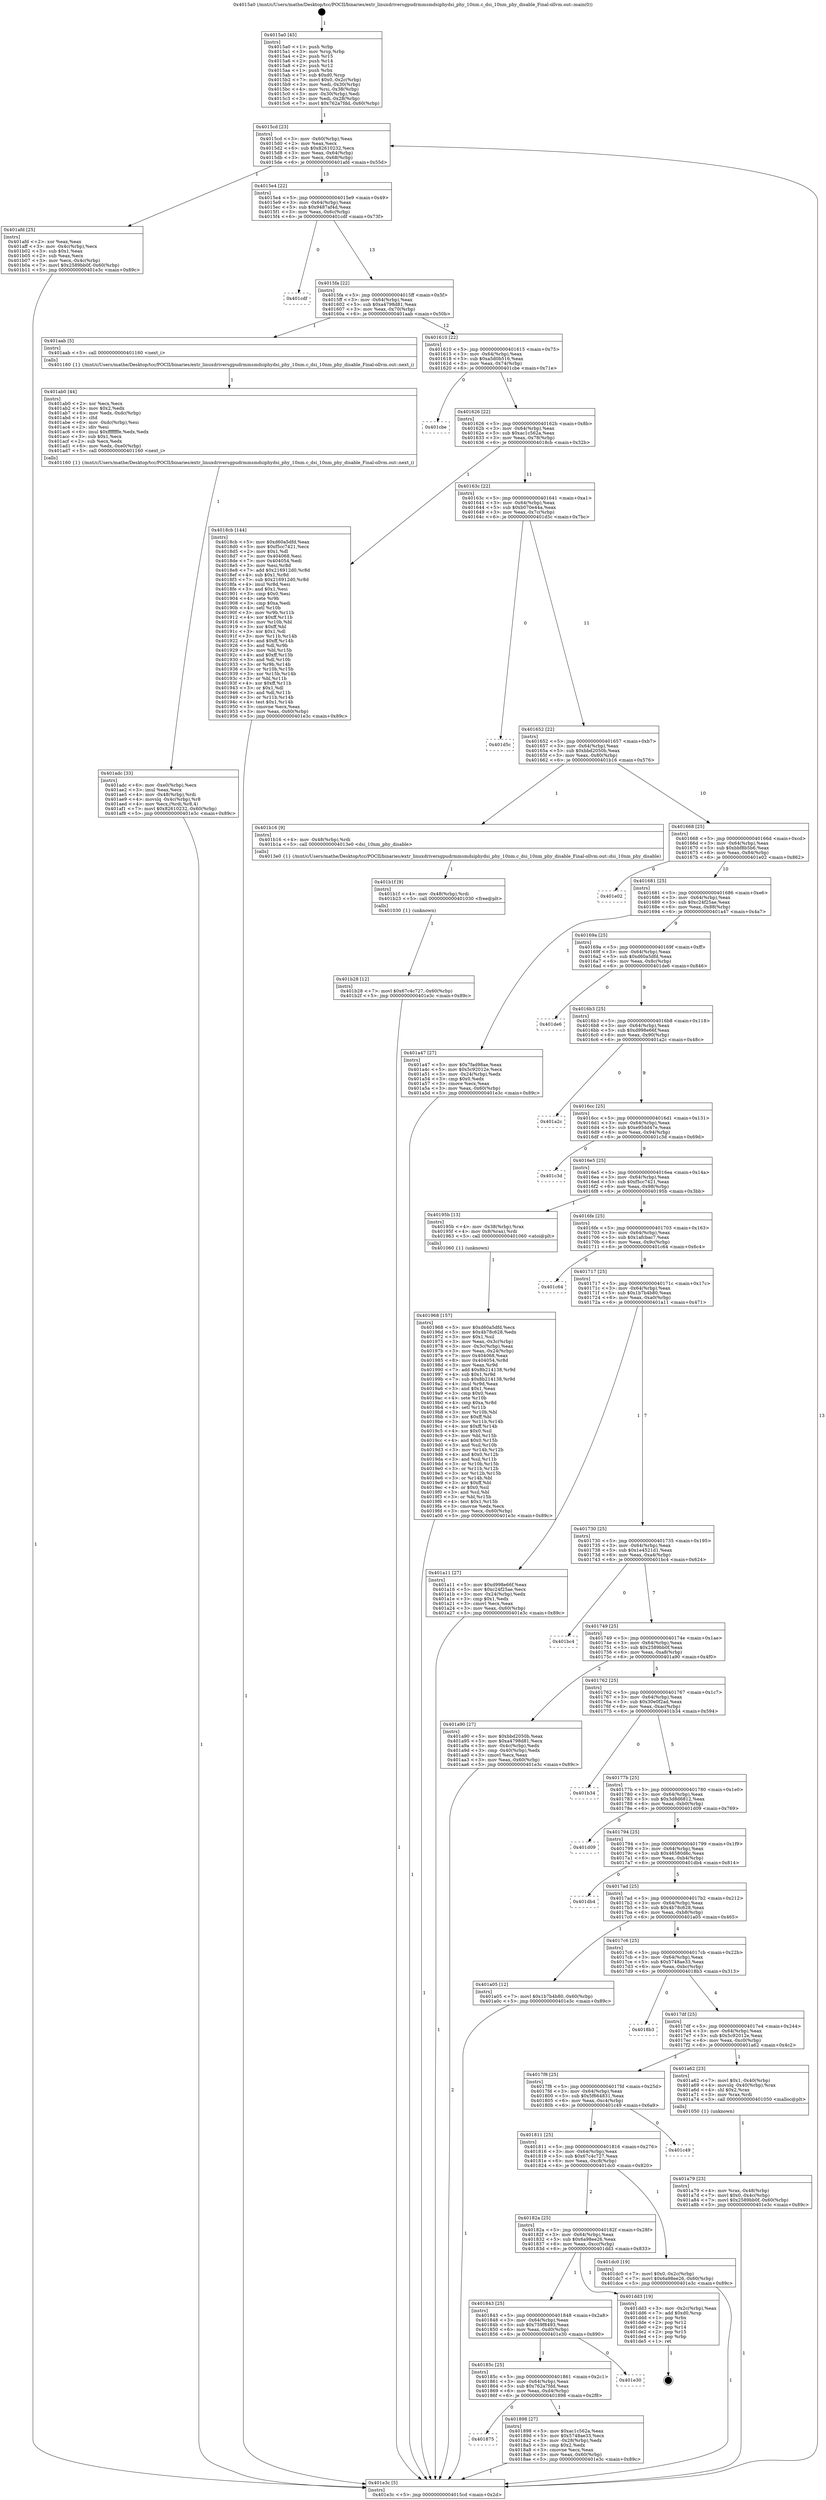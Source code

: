 digraph "0x4015a0" {
  label = "0x4015a0 (/mnt/c/Users/mathe/Desktop/tcc/POCII/binaries/extr_linuxdriversgpudrmmsmdsiphydsi_phy_10nm.c_dsi_10nm_phy_disable_Final-ollvm.out::main(0))"
  labelloc = "t"
  node[shape=record]

  Entry [label="",width=0.3,height=0.3,shape=circle,fillcolor=black,style=filled]
  "0x4015cd" [label="{
     0x4015cd [23]\l
     | [instrs]\l
     &nbsp;&nbsp;0x4015cd \<+3\>: mov -0x60(%rbp),%eax\l
     &nbsp;&nbsp;0x4015d0 \<+2\>: mov %eax,%ecx\l
     &nbsp;&nbsp;0x4015d2 \<+6\>: sub $0x82610232,%ecx\l
     &nbsp;&nbsp;0x4015d8 \<+3\>: mov %eax,-0x64(%rbp)\l
     &nbsp;&nbsp;0x4015db \<+3\>: mov %ecx,-0x68(%rbp)\l
     &nbsp;&nbsp;0x4015de \<+6\>: je 0000000000401afd \<main+0x55d\>\l
  }"]
  "0x401afd" [label="{
     0x401afd [25]\l
     | [instrs]\l
     &nbsp;&nbsp;0x401afd \<+2\>: xor %eax,%eax\l
     &nbsp;&nbsp;0x401aff \<+3\>: mov -0x4c(%rbp),%ecx\l
     &nbsp;&nbsp;0x401b02 \<+3\>: sub $0x1,%eax\l
     &nbsp;&nbsp;0x401b05 \<+2\>: sub %eax,%ecx\l
     &nbsp;&nbsp;0x401b07 \<+3\>: mov %ecx,-0x4c(%rbp)\l
     &nbsp;&nbsp;0x401b0a \<+7\>: movl $0x2589bb0f,-0x60(%rbp)\l
     &nbsp;&nbsp;0x401b11 \<+5\>: jmp 0000000000401e3c \<main+0x89c\>\l
  }"]
  "0x4015e4" [label="{
     0x4015e4 [22]\l
     | [instrs]\l
     &nbsp;&nbsp;0x4015e4 \<+5\>: jmp 00000000004015e9 \<main+0x49\>\l
     &nbsp;&nbsp;0x4015e9 \<+3\>: mov -0x64(%rbp),%eax\l
     &nbsp;&nbsp;0x4015ec \<+5\>: sub $0x9487af4d,%eax\l
     &nbsp;&nbsp;0x4015f1 \<+3\>: mov %eax,-0x6c(%rbp)\l
     &nbsp;&nbsp;0x4015f4 \<+6\>: je 0000000000401cdf \<main+0x73f\>\l
  }"]
  Exit [label="",width=0.3,height=0.3,shape=circle,fillcolor=black,style=filled,peripheries=2]
  "0x401cdf" [label="{
     0x401cdf\l
  }", style=dashed]
  "0x4015fa" [label="{
     0x4015fa [22]\l
     | [instrs]\l
     &nbsp;&nbsp;0x4015fa \<+5\>: jmp 00000000004015ff \<main+0x5f\>\l
     &nbsp;&nbsp;0x4015ff \<+3\>: mov -0x64(%rbp),%eax\l
     &nbsp;&nbsp;0x401602 \<+5\>: sub $0xa4798d81,%eax\l
     &nbsp;&nbsp;0x401607 \<+3\>: mov %eax,-0x70(%rbp)\l
     &nbsp;&nbsp;0x40160a \<+6\>: je 0000000000401aab \<main+0x50b\>\l
  }"]
  "0x401b28" [label="{
     0x401b28 [12]\l
     | [instrs]\l
     &nbsp;&nbsp;0x401b28 \<+7\>: movl $0x67c4c727,-0x60(%rbp)\l
     &nbsp;&nbsp;0x401b2f \<+5\>: jmp 0000000000401e3c \<main+0x89c\>\l
  }"]
  "0x401aab" [label="{
     0x401aab [5]\l
     | [instrs]\l
     &nbsp;&nbsp;0x401aab \<+5\>: call 0000000000401160 \<next_i\>\l
     | [calls]\l
     &nbsp;&nbsp;0x401160 \{1\} (/mnt/c/Users/mathe/Desktop/tcc/POCII/binaries/extr_linuxdriversgpudrmmsmdsiphydsi_phy_10nm.c_dsi_10nm_phy_disable_Final-ollvm.out::next_i)\l
  }"]
  "0x401610" [label="{
     0x401610 [22]\l
     | [instrs]\l
     &nbsp;&nbsp;0x401610 \<+5\>: jmp 0000000000401615 \<main+0x75\>\l
     &nbsp;&nbsp;0x401615 \<+3\>: mov -0x64(%rbp),%eax\l
     &nbsp;&nbsp;0x401618 \<+5\>: sub $0xa5d0b516,%eax\l
     &nbsp;&nbsp;0x40161d \<+3\>: mov %eax,-0x74(%rbp)\l
     &nbsp;&nbsp;0x401620 \<+6\>: je 0000000000401cbe \<main+0x71e\>\l
  }"]
  "0x401b1f" [label="{
     0x401b1f [9]\l
     | [instrs]\l
     &nbsp;&nbsp;0x401b1f \<+4\>: mov -0x48(%rbp),%rdi\l
     &nbsp;&nbsp;0x401b23 \<+5\>: call 0000000000401030 \<free@plt\>\l
     | [calls]\l
     &nbsp;&nbsp;0x401030 \{1\} (unknown)\l
  }"]
  "0x401cbe" [label="{
     0x401cbe\l
  }", style=dashed]
  "0x401626" [label="{
     0x401626 [22]\l
     | [instrs]\l
     &nbsp;&nbsp;0x401626 \<+5\>: jmp 000000000040162b \<main+0x8b\>\l
     &nbsp;&nbsp;0x40162b \<+3\>: mov -0x64(%rbp),%eax\l
     &nbsp;&nbsp;0x40162e \<+5\>: sub $0xac1c562a,%eax\l
     &nbsp;&nbsp;0x401633 \<+3\>: mov %eax,-0x78(%rbp)\l
     &nbsp;&nbsp;0x401636 \<+6\>: je 00000000004018cb \<main+0x32b\>\l
  }"]
  "0x401adc" [label="{
     0x401adc [33]\l
     | [instrs]\l
     &nbsp;&nbsp;0x401adc \<+6\>: mov -0xe0(%rbp),%ecx\l
     &nbsp;&nbsp;0x401ae2 \<+3\>: imul %eax,%ecx\l
     &nbsp;&nbsp;0x401ae5 \<+4\>: mov -0x48(%rbp),%rdi\l
     &nbsp;&nbsp;0x401ae9 \<+4\>: movslq -0x4c(%rbp),%r8\l
     &nbsp;&nbsp;0x401aed \<+4\>: mov %ecx,(%rdi,%r8,4)\l
     &nbsp;&nbsp;0x401af1 \<+7\>: movl $0x82610232,-0x60(%rbp)\l
     &nbsp;&nbsp;0x401af8 \<+5\>: jmp 0000000000401e3c \<main+0x89c\>\l
  }"]
  "0x4018cb" [label="{
     0x4018cb [144]\l
     | [instrs]\l
     &nbsp;&nbsp;0x4018cb \<+5\>: mov $0xd60a5dfd,%eax\l
     &nbsp;&nbsp;0x4018d0 \<+5\>: mov $0xf5cc7421,%ecx\l
     &nbsp;&nbsp;0x4018d5 \<+2\>: mov $0x1,%dl\l
     &nbsp;&nbsp;0x4018d7 \<+7\>: mov 0x404068,%esi\l
     &nbsp;&nbsp;0x4018de \<+7\>: mov 0x404054,%edi\l
     &nbsp;&nbsp;0x4018e5 \<+3\>: mov %esi,%r8d\l
     &nbsp;&nbsp;0x4018e8 \<+7\>: add $0x216912d0,%r8d\l
     &nbsp;&nbsp;0x4018ef \<+4\>: sub $0x1,%r8d\l
     &nbsp;&nbsp;0x4018f3 \<+7\>: sub $0x216912d0,%r8d\l
     &nbsp;&nbsp;0x4018fa \<+4\>: imul %r8d,%esi\l
     &nbsp;&nbsp;0x4018fe \<+3\>: and $0x1,%esi\l
     &nbsp;&nbsp;0x401901 \<+3\>: cmp $0x0,%esi\l
     &nbsp;&nbsp;0x401904 \<+4\>: sete %r9b\l
     &nbsp;&nbsp;0x401908 \<+3\>: cmp $0xa,%edi\l
     &nbsp;&nbsp;0x40190b \<+4\>: setl %r10b\l
     &nbsp;&nbsp;0x40190f \<+3\>: mov %r9b,%r11b\l
     &nbsp;&nbsp;0x401912 \<+4\>: xor $0xff,%r11b\l
     &nbsp;&nbsp;0x401916 \<+3\>: mov %r10b,%bl\l
     &nbsp;&nbsp;0x401919 \<+3\>: xor $0xff,%bl\l
     &nbsp;&nbsp;0x40191c \<+3\>: xor $0x1,%dl\l
     &nbsp;&nbsp;0x40191f \<+3\>: mov %r11b,%r14b\l
     &nbsp;&nbsp;0x401922 \<+4\>: and $0xff,%r14b\l
     &nbsp;&nbsp;0x401926 \<+3\>: and %dl,%r9b\l
     &nbsp;&nbsp;0x401929 \<+3\>: mov %bl,%r15b\l
     &nbsp;&nbsp;0x40192c \<+4\>: and $0xff,%r15b\l
     &nbsp;&nbsp;0x401930 \<+3\>: and %dl,%r10b\l
     &nbsp;&nbsp;0x401933 \<+3\>: or %r9b,%r14b\l
     &nbsp;&nbsp;0x401936 \<+3\>: or %r10b,%r15b\l
     &nbsp;&nbsp;0x401939 \<+3\>: xor %r15b,%r14b\l
     &nbsp;&nbsp;0x40193c \<+3\>: or %bl,%r11b\l
     &nbsp;&nbsp;0x40193f \<+4\>: xor $0xff,%r11b\l
     &nbsp;&nbsp;0x401943 \<+3\>: or $0x1,%dl\l
     &nbsp;&nbsp;0x401946 \<+3\>: and %dl,%r11b\l
     &nbsp;&nbsp;0x401949 \<+3\>: or %r11b,%r14b\l
     &nbsp;&nbsp;0x40194c \<+4\>: test $0x1,%r14b\l
     &nbsp;&nbsp;0x401950 \<+3\>: cmovne %ecx,%eax\l
     &nbsp;&nbsp;0x401953 \<+3\>: mov %eax,-0x60(%rbp)\l
     &nbsp;&nbsp;0x401956 \<+5\>: jmp 0000000000401e3c \<main+0x89c\>\l
  }"]
  "0x40163c" [label="{
     0x40163c [22]\l
     | [instrs]\l
     &nbsp;&nbsp;0x40163c \<+5\>: jmp 0000000000401641 \<main+0xa1\>\l
     &nbsp;&nbsp;0x401641 \<+3\>: mov -0x64(%rbp),%eax\l
     &nbsp;&nbsp;0x401644 \<+5\>: sub $0xb070e44a,%eax\l
     &nbsp;&nbsp;0x401649 \<+3\>: mov %eax,-0x7c(%rbp)\l
     &nbsp;&nbsp;0x40164c \<+6\>: je 0000000000401d5c \<main+0x7bc\>\l
  }"]
  "0x401ab0" [label="{
     0x401ab0 [44]\l
     | [instrs]\l
     &nbsp;&nbsp;0x401ab0 \<+2\>: xor %ecx,%ecx\l
     &nbsp;&nbsp;0x401ab2 \<+5\>: mov $0x2,%edx\l
     &nbsp;&nbsp;0x401ab7 \<+6\>: mov %edx,-0xdc(%rbp)\l
     &nbsp;&nbsp;0x401abd \<+1\>: cltd\l
     &nbsp;&nbsp;0x401abe \<+6\>: mov -0xdc(%rbp),%esi\l
     &nbsp;&nbsp;0x401ac4 \<+2\>: idiv %esi\l
     &nbsp;&nbsp;0x401ac6 \<+6\>: imul $0xfffffffe,%edx,%edx\l
     &nbsp;&nbsp;0x401acc \<+3\>: sub $0x1,%ecx\l
     &nbsp;&nbsp;0x401acf \<+2\>: sub %ecx,%edx\l
     &nbsp;&nbsp;0x401ad1 \<+6\>: mov %edx,-0xe0(%rbp)\l
     &nbsp;&nbsp;0x401ad7 \<+5\>: call 0000000000401160 \<next_i\>\l
     | [calls]\l
     &nbsp;&nbsp;0x401160 \{1\} (/mnt/c/Users/mathe/Desktop/tcc/POCII/binaries/extr_linuxdriversgpudrmmsmdsiphydsi_phy_10nm.c_dsi_10nm_phy_disable_Final-ollvm.out::next_i)\l
  }"]
  "0x401d5c" [label="{
     0x401d5c\l
  }", style=dashed]
  "0x401652" [label="{
     0x401652 [22]\l
     | [instrs]\l
     &nbsp;&nbsp;0x401652 \<+5\>: jmp 0000000000401657 \<main+0xb7\>\l
     &nbsp;&nbsp;0x401657 \<+3\>: mov -0x64(%rbp),%eax\l
     &nbsp;&nbsp;0x40165a \<+5\>: sub $0xbbd2050b,%eax\l
     &nbsp;&nbsp;0x40165f \<+3\>: mov %eax,-0x80(%rbp)\l
     &nbsp;&nbsp;0x401662 \<+6\>: je 0000000000401b16 \<main+0x576\>\l
  }"]
  "0x401a79" [label="{
     0x401a79 [23]\l
     | [instrs]\l
     &nbsp;&nbsp;0x401a79 \<+4\>: mov %rax,-0x48(%rbp)\l
     &nbsp;&nbsp;0x401a7d \<+7\>: movl $0x0,-0x4c(%rbp)\l
     &nbsp;&nbsp;0x401a84 \<+7\>: movl $0x2589bb0f,-0x60(%rbp)\l
     &nbsp;&nbsp;0x401a8b \<+5\>: jmp 0000000000401e3c \<main+0x89c\>\l
  }"]
  "0x401b16" [label="{
     0x401b16 [9]\l
     | [instrs]\l
     &nbsp;&nbsp;0x401b16 \<+4\>: mov -0x48(%rbp),%rdi\l
     &nbsp;&nbsp;0x401b1a \<+5\>: call 00000000004013e0 \<dsi_10nm_phy_disable\>\l
     | [calls]\l
     &nbsp;&nbsp;0x4013e0 \{1\} (/mnt/c/Users/mathe/Desktop/tcc/POCII/binaries/extr_linuxdriversgpudrmmsmdsiphydsi_phy_10nm.c_dsi_10nm_phy_disable_Final-ollvm.out::dsi_10nm_phy_disable)\l
  }"]
  "0x401668" [label="{
     0x401668 [25]\l
     | [instrs]\l
     &nbsp;&nbsp;0x401668 \<+5\>: jmp 000000000040166d \<main+0xcd\>\l
     &nbsp;&nbsp;0x40166d \<+3\>: mov -0x64(%rbp),%eax\l
     &nbsp;&nbsp;0x401670 \<+5\>: sub $0xbbf8b5b6,%eax\l
     &nbsp;&nbsp;0x401675 \<+6\>: mov %eax,-0x84(%rbp)\l
     &nbsp;&nbsp;0x40167b \<+6\>: je 0000000000401e02 \<main+0x862\>\l
  }"]
  "0x401968" [label="{
     0x401968 [157]\l
     | [instrs]\l
     &nbsp;&nbsp;0x401968 \<+5\>: mov $0xd60a5dfd,%ecx\l
     &nbsp;&nbsp;0x40196d \<+5\>: mov $0x4b78c628,%edx\l
     &nbsp;&nbsp;0x401972 \<+3\>: mov $0x1,%sil\l
     &nbsp;&nbsp;0x401975 \<+3\>: mov %eax,-0x3c(%rbp)\l
     &nbsp;&nbsp;0x401978 \<+3\>: mov -0x3c(%rbp),%eax\l
     &nbsp;&nbsp;0x40197b \<+3\>: mov %eax,-0x24(%rbp)\l
     &nbsp;&nbsp;0x40197e \<+7\>: mov 0x404068,%eax\l
     &nbsp;&nbsp;0x401985 \<+8\>: mov 0x404054,%r8d\l
     &nbsp;&nbsp;0x40198d \<+3\>: mov %eax,%r9d\l
     &nbsp;&nbsp;0x401990 \<+7\>: add $0x8b214138,%r9d\l
     &nbsp;&nbsp;0x401997 \<+4\>: sub $0x1,%r9d\l
     &nbsp;&nbsp;0x40199b \<+7\>: sub $0x8b214138,%r9d\l
     &nbsp;&nbsp;0x4019a2 \<+4\>: imul %r9d,%eax\l
     &nbsp;&nbsp;0x4019a6 \<+3\>: and $0x1,%eax\l
     &nbsp;&nbsp;0x4019a9 \<+3\>: cmp $0x0,%eax\l
     &nbsp;&nbsp;0x4019ac \<+4\>: sete %r10b\l
     &nbsp;&nbsp;0x4019b0 \<+4\>: cmp $0xa,%r8d\l
     &nbsp;&nbsp;0x4019b4 \<+4\>: setl %r11b\l
     &nbsp;&nbsp;0x4019b8 \<+3\>: mov %r10b,%bl\l
     &nbsp;&nbsp;0x4019bb \<+3\>: xor $0xff,%bl\l
     &nbsp;&nbsp;0x4019be \<+3\>: mov %r11b,%r14b\l
     &nbsp;&nbsp;0x4019c1 \<+4\>: xor $0xff,%r14b\l
     &nbsp;&nbsp;0x4019c5 \<+4\>: xor $0x0,%sil\l
     &nbsp;&nbsp;0x4019c9 \<+3\>: mov %bl,%r15b\l
     &nbsp;&nbsp;0x4019cc \<+4\>: and $0x0,%r15b\l
     &nbsp;&nbsp;0x4019d0 \<+3\>: and %sil,%r10b\l
     &nbsp;&nbsp;0x4019d3 \<+3\>: mov %r14b,%r12b\l
     &nbsp;&nbsp;0x4019d6 \<+4\>: and $0x0,%r12b\l
     &nbsp;&nbsp;0x4019da \<+3\>: and %sil,%r11b\l
     &nbsp;&nbsp;0x4019dd \<+3\>: or %r10b,%r15b\l
     &nbsp;&nbsp;0x4019e0 \<+3\>: or %r11b,%r12b\l
     &nbsp;&nbsp;0x4019e3 \<+3\>: xor %r12b,%r15b\l
     &nbsp;&nbsp;0x4019e6 \<+3\>: or %r14b,%bl\l
     &nbsp;&nbsp;0x4019e9 \<+3\>: xor $0xff,%bl\l
     &nbsp;&nbsp;0x4019ec \<+4\>: or $0x0,%sil\l
     &nbsp;&nbsp;0x4019f0 \<+3\>: and %sil,%bl\l
     &nbsp;&nbsp;0x4019f3 \<+3\>: or %bl,%r15b\l
     &nbsp;&nbsp;0x4019f6 \<+4\>: test $0x1,%r15b\l
     &nbsp;&nbsp;0x4019fa \<+3\>: cmovne %edx,%ecx\l
     &nbsp;&nbsp;0x4019fd \<+3\>: mov %ecx,-0x60(%rbp)\l
     &nbsp;&nbsp;0x401a00 \<+5\>: jmp 0000000000401e3c \<main+0x89c\>\l
  }"]
  "0x401e02" [label="{
     0x401e02\l
  }", style=dashed]
  "0x401681" [label="{
     0x401681 [25]\l
     | [instrs]\l
     &nbsp;&nbsp;0x401681 \<+5\>: jmp 0000000000401686 \<main+0xe6\>\l
     &nbsp;&nbsp;0x401686 \<+3\>: mov -0x64(%rbp),%eax\l
     &nbsp;&nbsp;0x401689 \<+5\>: sub $0xc24f25ae,%eax\l
     &nbsp;&nbsp;0x40168e \<+6\>: mov %eax,-0x88(%rbp)\l
     &nbsp;&nbsp;0x401694 \<+6\>: je 0000000000401a47 \<main+0x4a7\>\l
  }"]
  "0x4015a0" [label="{
     0x4015a0 [45]\l
     | [instrs]\l
     &nbsp;&nbsp;0x4015a0 \<+1\>: push %rbp\l
     &nbsp;&nbsp;0x4015a1 \<+3\>: mov %rsp,%rbp\l
     &nbsp;&nbsp;0x4015a4 \<+2\>: push %r15\l
     &nbsp;&nbsp;0x4015a6 \<+2\>: push %r14\l
     &nbsp;&nbsp;0x4015a8 \<+2\>: push %r12\l
     &nbsp;&nbsp;0x4015aa \<+1\>: push %rbx\l
     &nbsp;&nbsp;0x4015ab \<+7\>: sub $0xd0,%rsp\l
     &nbsp;&nbsp;0x4015b2 \<+7\>: movl $0x0,-0x2c(%rbp)\l
     &nbsp;&nbsp;0x4015b9 \<+3\>: mov %edi,-0x30(%rbp)\l
     &nbsp;&nbsp;0x4015bc \<+4\>: mov %rsi,-0x38(%rbp)\l
     &nbsp;&nbsp;0x4015c0 \<+3\>: mov -0x30(%rbp),%edi\l
     &nbsp;&nbsp;0x4015c3 \<+3\>: mov %edi,-0x28(%rbp)\l
     &nbsp;&nbsp;0x4015c6 \<+7\>: movl $0x762a7fdd,-0x60(%rbp)\l
  }"]
  "0x401a47" [label="{
     0x401a47 [27]\l
     | [instrs]\l
     &nbsp;&nbsp;0x401a47 \<+5\>: mov $0x7fad98ae,%eax\l
     &nbsp;&nbsp;0x401a4c \<+5\>: mov $0x5c92012e,%ecx\l
     &nbsp;&nbsp;0x401a51 \<+3\>: mov -0x24(%rbp),%edx\l
     &nbsp;&nbsp;0x401a54 \<+3\>: cmp $0x0,%edx\l
     &nbsp;&nbsp;0x401a57 \<+3\>: cmove %ecx,%eax\l
     &nbsp;&nbsp;0x401a5a \<+3\>: mov %eax,-0x60(%rbp)\l
     &nbsp;&nbsp;0x401a5d \<+5\>: jmp 0000000000401e3c \<main+0x89c\>\l
  }"]
  "0x40169a" [label="{
     0x40169a [25]\l
     | [instrs]\l
     &nbsp;&nbsp;0x40169a \<+5\>: jmp 000000000040169f \<main+0xff\>\l
     &nbsp;&nbsp;0x40169f \<+3\>: mov -0x64(%rbp),%eax\l
     &nbsp;&nbsp;0x4016a2 \<+5\>: sub $0xd60a5dfd,%eax\l
     &nbsp;&nbsp;0x4016a7 \<+6\>: mov %eax,-0x8c(%rbp)\l
     &nbsp;&nbsp;0x4016ad \<+6\>: je 0000000000401de6 \<main+0x846\>\l
  }"]
  "0x401e3c" [label="{
     0x401e3c [5]\l
     | [instrs]\l
     &nbsp;&nbsp;0x401e3c \<+5\>: jmp 00000000004015cd \<main+0x2d\>\l
  }"]
  "0x401de6" [label="{
     0x401de6\l
  }", style=dashed]
  "0x4016b3" [label="{
     0x4016b3 [25]\l
     | [instrs]\l
     &nbsp;&nbsp;0x4016b3 \<+5\>: jmp 00000000004016b8 \<main+0x118\>\l
     &nbsp;&nbsp;0x4016b8 \<+3\>: mov -0x64(%rbp),%eax\l
     &nbsp;&nbsp;0x4016bb \<+5\>: sub $0xd998e66f,%eax\l
     &nbsp;&nbsp;0x4016c0 \<+6\>: mov %eax,-0x90(%rbp)\l
     &nbsp;&nbsp;0x4016c6 \<+6\>: je 0000000000401a2c \<main+0x48c\>\l
  }"]
  "0x401875" [label="{
     0x401875\l
  }", style=dashed]
  "0x401a2c" [label="{
     0x401a2c\l
  }", style=dashed]
  "0x4016cc" [label="{
     0x4016cc [25]\l
     | [instrs]\l
     &nbsp;&nbsp;0x4016cc \<+5\>: jmp 00000000004016d1 \<main+0x131\>\l
     &nbsp;&nbsp;0x4016d1 \<+3\>: mov -0x64(%rbp),%eax\l
     &nbsp;&nbsp;0x4016d4 \<+5\>: sub $0xe95dd47e,%eax\l
     &nbsp;&nbsp;0x4016d9 \<+6\>: mov %eax,-0x94(%rbp)\l
     &nbsp;&nbsp;0x4016df \<+6\>: je 0000000000401c3d \<main+0x69d\>\l
  }"]
  "0x401898" [label="{
     0x401898 [27]\l
     | [instrs]\l
     &nbsp;&nbsp;0x401898 \<+5\>: mov $0xac1c562a,%eax\l
     &nbsp;&nbsp;0x40189d \<+5\>: mov $0x5748ae33,%ecx\l
     &nbsp;&nbsp;0x4018a2 \<+3\>: mov -0x28(%rbp),%edx\l
     &nbsp;&nbsp;0x4018a5 \<+3\>: cmp $0x2,%edx\l
     &nbsp;&nbsp;0x4018a8 \<+3\>: cmovne %ecx,%eax\l
     &nbsp;&nbsp;0x4018ab \<+3\>: mov %eax,-0x60(%rbp)\l
     &nbsp;&nbsp;0x4018ae \<+5\>: jmp 0000000000401e3c \<main+0x89c\>\l
  }"]
  "0x401c3d" [label="{
     0x401c3d\l
  }", style=dashed]
  "0x4016e5" [label="{
     0x4016e5 [25]\l
     | [instrs]\l
     &nbsp;&nbsp;0x4016e5 \<+5\>: jmp 00000000004016ea \<main+0x14a\>\l
     &nbsp;&nbsp;0x4016ea \<+3\>: mov -0x64(%rbp),%eax\l
     &nbsp;&nbsp;0x4016ed \<+5\>: sub $0xf5cc7421,%eax\l
     &nbsp;&nbsp;0x4016f2 \<+6\>: mov %eax,-0x98(%rbp)\l
     &nbsp;&nbsp;0x4016f8 \<+6\>: je 000000000040195b \<main+0x3bb\>\l
  }"]
  "0x40185c" [label="{
     0x40185c [25]\l
     | [instrs]\l
     &nbsp;&nbsp;0x40185c \<+5\>: jmp 0000000000401861 \<main+0x2c1\>\l
     &nbsp;&nbsp;0x401861 \<+3\>: mov -0x64(%rbp),%eax\l
     &nbsp;&nbsp;0x401864 \<+5\>: sub $0x762a7fdd,%eax\l
     &nbsp;&nbsp;0x401869 \<+6\>: mov %eax,-0xd4(%rbp)\l
     &nbsp;&nbsp;0x40186f \<+6\>: je 0000000000401898 \<main+0x2f8\>\l
  }"]
  "0x40195b" [label="{
     0x40195b [13]\l
     | [instrs]\l
     &nbsp;&nbsp;0x40195b \<+4\>: mov -0x38(%rbp),%rax\l
     &nbsp;&nbsp;0x40195f \<+4\>: mov 0x8(%rax),%rdi\l
     &nbsp;&nbsp;0x401963 \<+5\>: call 0000000000401060 \<atoi@plt\>\l
     | [calls]\l
     &nbsp;&nbsp;0x401060 \{1\} (unknown)\l
  }"]
  "0x4016fe" [label="{
     0x4016fe [25]\l
     | [instrs]\l
     &nbsp;&nbsp;0x4016fe \<+5\>: jmp 0000000000401703 \<main+0x163\>\l
     &nbsp;&nbsp;0x401703 \<+3\>: mov -0x64(%rbp),%eax\l
     &nbsp;&nbsp;0x401706 \<+5\>: sub $0x1afcbac7,%eax\l
     &nbsp;&nbsp;0x40170b \<+6\>: mov %eax,-0x9c(%rbp)\l
     &nbsp;&nbsp;0x401711 \<+6\>: je 0000000000401c64 \<main+0x6c4\>\l
  }"]
  "0x401e30" [label="{
     0x401e30\l
  }", style=dashed]
  "0x401c64" [label="{
     0x401c64\l
  }", style=dashed]
  "0x401717" [label="{
     0x401717 [25]\l
     | [instrs]\l
     &nbsp;&nbsp;0x401717 \<+5\>: jmp 000000000040171c \<main+0x17c\>\l
     &nbsp;&nbsp;0x40171c \<+3\>: mov -0x64(%rbp),%eax\l
     &nbsp;&nbsp;0x40171f \<+5\>: sub $0x1b7b4b80,%eax\l
     &nbsp;&nbsp;0x401724 \<+6\>: mov %eax,-0xa0(%rbp)\l
     &nbsp;&nbsp;0x40172a \<+6\>: je 0000000000401a11 \<main+0x471\>\l
  }"]
  "0x401843" [label="{
     0x401843 [25]\l
     | [instrs]\l
     &nbsp;&nbsp;0x401843 \<+5\>: jmp 0000000000401848 \<main+0x2a8\>\l
     &nbsp;&nbsp;0x401848 \<+3\>: mov -0x64(%rbp),%eax\l
     &nbsp;&nbsp;0x40184b \<+5\>: sub $0x759f8493,%eax\l
     &nbsp;&nbsp;0x401850 \<+6\>: mov %eax,-0xd0(%rbp)\l
     &nbsp;&nbsp;0x401856 \<+6\>: je 0000000000401e30 \<main+0x890\>\l
  }"]
  "0x401a11" [label="{
     0x401a11 [27]\l
     | [instrs]\l
     &nbsp;&nbsp;0x401a11 \<+5\>: mov $0xd998e66f,%eax\l
     &nbsp;&nbsp;0x401a16 \<+5\>: mov $0xc24f25ae,%ecx\l
     &nbsp;&nbsp;0x401a1b \<+3\>: mov -0x24(%rbp),%edx\l
     &nbsp;&nbsp;0x401a1e \<+3\>: cmp $0x1,%edx\l
     &nbsp;&nbsp;0x401a21 \<+3\>: cmovl %ecx,%eax\l
     &nbsp;&nbsp;0x401a24 \<+3\>: mov %eax,-0x60(%rbp)\l
     &nbsp;&nbsp;0x401a27 \<+5\>: jmp 0000000000401e3c \<main+0x89c\>\l
  }"]
  "0x401730" [label="{
     0x401730 [25]\l
     | [instrs]\l
     &nbsp;&nbsp;0x401730 \<+5\>: jmp 0000000000401735 \<main+0x195\>\l
     &nbsp;&nbsp;0x401735 \<+3\>: mov -0x64(%rbp),%eax\l
     &nbsp;&nbsp;0x401738 \<+5\>: sub $0x1e4521d1,%eax\l
     &nbsp;&nbsp;0x40173d \<+6\>: mov %eax,-0xa4(%rbp)\l
     &nbsp;&nbsp;0x401743 \<+6\>: je 0000000000401bc4 \<main+0x624\>\l
  }"]
  "0x401dd3" [label="{
     0x401dd3 [19]\l
     | [instrs]\l
     &nbsp;&nbsp;0x401dd3 \<+3\>: mov -0x2c(%rbp),%eax\l
     &nbsp;&nbsp;0x401dd6 \<+7\>: add $0xd0,%rsp\l
     &nbsp;&nbsp;0x401ddd \<+1\>: pop %rbx\l
     &nbsp;&nbsp;0x401dde \<+2\>: pop %r12\l
     &nbsp;&nbsp;0x401de0 \<+2\>: pop %r14\l
     &nbsp;&nbsp;0x401de2 \<+2\>: pop %r15\l
     &nbsp;&nbsp;0x401de4 \<+1\>: pop %rbp\l
     &nbsp;&nbsp;0x401de5 \<+1\>: ret\l
  }"]
  "0x401bc4" [label="{
     0x401bc4\l
  }", style=dashed]
  "0x401749" [label="{
     0x401749 [25]\l
     | [instrs]\l
     &nbsp;&nbsp;0x401749 \<+5\>: jmp 000000000040174e \<main+0x1ae\>\l
     &nbsp;&nbsp;0x40174e \<+3\>: mov -0x64(%rbp),%eax\l
     &nbsp;&nbsp;0x401751 \<+5\>: sub $0x2589bb0f,%eax\l
     &nbsp;&nbsp;0x401756 \<+6\>: mov %eax,-0xa8(%rbp)\l
     &nbsp;&nbsp;0x40175c \<+6\>: je 0000000000401a90 \<main+0x4f0\>\l
  }"]
  "0x40182a" [label="{
     0x40182a [25]\l
     | [instrs]\l
     &nbsp;&nbsp;0x40182a \<+5\>: jmp 000000000040182f \<main+0x28f\>\l
     &nbsp;&nbsp;0x40182f \<+3\>: mov -0x64(%rbp),%eax\l
     &nbsp;&nbsp;0x401832 \<+5\>: sub $0x6a98ee26,%eax\l
     &nbsp;&nbsp;0x401837 \<+6\>: mov %eax,-0xcc(%rbp)\l
     &nbsp;&nbsp;0x40183d \<+6\>: je 0000000000401dd3 \<main+0x833\>\l
  }"]
  "0x401a90" [label="{
     0x401a90 [27]\l
     | [instrs]\l
     &nbsp;&nbsp;0x401a90 \<+5\>: mov $0xbbd2050b,%eax\l
     &nbsp;&nbsp;0x401a95 \<+5\>: mov $0xa4798d81,%ecx\l
     &nbsp;&nbsp;0x401a9a \<+3\>: mov -0x4c(%rbp),%edx\l
     &nbsp;&nbsp;0x401a9d \<+3\>: cmp -0x40(%rbp),%edx\l
     &nbsp;&nbsp;0x401aa0 \<+3\>: cmovl %ecx,%eax\l
     &nbsp;&nbsp;0x401aa3 \<+3\>: mov %eax,-0x60(%rbp)\l
     &nbsp;&nbsp;0x401aa6 \<+5\>: jmp 0000000000401e3c \<main+0x89c\>\l
  }"]
  "0x401762" [label="{
     0x401762 [25]\l
     | [instrs]\l
     &nbsp;&nbsp;0x401762 \<+5\>: jmp 0000000000401767 \<main+0x1c7\>\l
     &nbsp;&nbsp;0x401767 \<+3\>: mov -0x64(%rbp),%eax\l
     &nbsp;&nbsp;0x40176a \<+5\>: sub $0x30e0f2ad,%eax\l
     &nbsp;&nbsp;0x40176f \<+6\>: mov %eax,-0xac(%rbp)\l
     &nbsp;&nbsp;0x401775 \<+6\>: je 0000000000401b34 \<main+0x594\>\l
  }"]
  "0x401dc0" [label="{
     0x401dc0 [19]\l
     | [instrs]\l
     &nbsp;&nbsp;0x401dc0 \<+7\>: movl $0x0,-0x2c(%rbp)\l
     &nbsp;&nbsp;0x401dc7 \<+7\>: movl $0x6a98ee26,-0x60(%rbp)\l
     &nbsp;&nbsp;0x401dce \<+5\>: jmp 0000000000401e3c \<main+0x89c\>\l
  }"]
  "0x401b34" [label="{
     0x401b34\l
  }", style=dashed]
  "0x40177b" [label="{
     0x40177b [25]\l
     | [instrs]\l
     &nbsp;&nbsp;0x40177b \<+5\>: jmp 0000000000401780 \<main+0x1e0\>\l
     &nbsp;&nbsp;0x401780 \<+3\>: mov -0x64(%rbp),%eax\l
     &nbsp;&nbsp;0x401783 \<+5\>: sub $0x3d8d6812,%eax\l
     &nbsp;&nbsp;0x401788 \<+6\>: mov %eax,-0xb0(%rbp)\l
     &nbsp;&nbsp;0x40178e \<+6\>: je 0000000000401d09 \<main+0x769\>\l
  }"]
  "0x401811" [label="{
     0x401811 [25]\l
     | [instrs]\l
     &nbsp;&nbsp;0x401811 \<+5\>: jmp 0000000000401816 \<main+0x276\>\l
     &nbsp;&nbsp;0x401816 \<+3\>: mov -0x64(%rbp),%eax\l
     &nbsp;&nbsp;0x401819 \<+5\>: sub $0x67c4c727,%eax\l
     &nbsp;&nbsp;0x40181e \<+6\>: mov %eax,-0xc8(%rbp)\l
     &nbsp;&nbsp;0x401824 \<+6\>: je 0000000000401dc0 \<main+0x820\>\l
  }"]
  "0x401d09" [label="{
     0x401d09\l
  }", style=dashed]
  "0x401794" [label="{
     0x401794 [25]\l
     | [instrs]\l
     &nbsp;&nbsp;0x401794 \<+5\>: jmp 0000000000401799 \<main+0x1f9\>\l
     &nbsp;&nbsp;0x401799 \<+3\>: mov -0x64(%rbp),%eax\l
     &nbsp;&nbsp;0x40179c \<+5\>: sub $0x46580d6c,%eax\l
     &nbsp;&nbsp;0x4017a1 \<+6\>: mov %eax,-0xb4(%rbp)\l
     &nbsp;&nbsp;0x4017a7 \<+6\>: je 0000000000401db4 \<main+0x814\>\l
  }"]
  "0x401c49" [label="{
     0x401c49\l
  }", style=dashed]
  "0x401db4" [label="{
     0x401db4\l
  }", style=dashed]
  "0x4017ad" [label="{
     0x4017ad [25]\l
     | [instrs]\l
     &nbsp;&nbsp;0x4017ad \<+5\>: jmp 00000000004017b2 \<main+0x212\>\l
     &nbsp;&nbsp;0x4017b2 \<+3\>: mov -0x64(%rbp),%eax\l
     &nbsp;&nbsp;0x4017b5 \<+5\>: sub $0x4b78c628,%eax\l
     &nbsp;&nbsp;0x4017ba \<+6\>: mov %eax,-0xb8(%rbp)\l
     &nbsp;&nbsp;0x4017c0 \<+6\>: je 0000000000401a05 \<main+0x465\>\l
  }"]
  "0x4017f8" [label="{
     0x4017f8 [25]\l
     | [instrs]\l
     &nbsp;&nbsp;0x4017f8 \<+5\>: jmp 00000000004017fd \<main+0x25d\>\l
     &nbsp;&nbsp;0x4017fd \<+3\>: mov -0x64(%rbp),%eax\l
     &nbsp;&nbsp;0x401800 \<+5\>: sub $0x5f664831,%eax\l
     &nbsp;&nbsp;0x401805 \<+6\>: mov %eax,-0xc4(%rbp)\l
     &nbsp;&nbsp;0x40180b \<+6\>: je 0000000000401c49 \<main+0x6a9\>\l
  }"]
  "0x401a05" [label="{
     0x401a05 [12]\l
     | [instrs]\l
     &nbsp;&nbsp;0x401a05 \<+7\>: movl $0x1b7b4b80,-0x60(%rbp)\l
     &nbsp;&nbsp;0x401a0c \<+5\>: jmp 0000000000401e3c \<main+0x89c\>\l
  }"]
  "0x4017c6" [label="{
     0x4017c6 [25]\l
     | [instrs]\l
     &nbsp;&nbsp;0x4017c6 \<+5\>: jmp 00000000004017cb \<main+0x22b\>\l
     &nbsp;&nbsp;0x4017cb \<+3\>: mov -0x64(%rbp),%eax\l
     &nbsp;&nbsp;0x4017ce \<+5\>: sub $0x5748ae33,%eax\l
     &nbsp;&nbsp;0x4017d3 \<+6\>: mov %eax,-0xbc(%rbp)\l
     &nbsp;&nbsp;0x4017d9 \<+6\>: je 00000000004018b3 \<main+0x313\>\l
  }"]
  "0x401a62" [label="{
     0x401a62 [23]\l
     | [instrs]\l
     &nbsp;&nbsp;0x401a62 \<+7\>: movl $0x1,-0x40(%rbp)\l
     &nbsp;&nbsp;0x401a69 \<+4\>: movslq -0x40(%rbp),%rax\l
     &nbsp;&nbsp;0x401a6d \<+4\>: shl $0x2,%rax\l
     &nbsp;&nbsp;0x401a71 \<+3\>: mov %rax,%rdi\l
     &nbsp;&nbsp;0x401a74 \<+5\>: call 0000000000401050 \<malloc@plt\>\l
     | [calls]\l
     &nbsp;&nbsp;0x401050 \{1\} (unknown)\l
  }"]
  "0x4018b3" [label="{
     0x4018b3\l
  }", style=dashed]
  "0x4017df" [label="{
     0x4017df [25]\l
     | [instrs]\l
     &nbsp;&nbsp;0x4017df \<+5\>: jmp 00000000004017e4 \<main+0x244\>\l
     &nbsp;&nbsp;0x4017e4 \<+3\>: mov -0x64(%rbp),%eax\l
     &nbsp;&nbsp;0x4017e7 \<+5\>: sub $0x5c92012e,%eax\l
     &nbsp;&nbsp;0x4017ec \<+6\>: mov %eax,-0xc0(%rbp)\l
     &nbsp;&nbsp;0x4017f2 \<+6\>: je 0000000000401a62 \<main+0x4c2\>\l
  }"]
  Entry -> "0x4015a0" [label=" 1"]
  "0x4015cd" -> "0x401afd" [label=" 1"]
  "0x4015cd" -> "0x4015e4" [label=" 13"]
  "0x401dd3" -> Exit [label=" 1"]
  "0x4015e4" -> "0x401cdf" [label=" 0"]
  "0x4015e4" -> "0x4015fa" [label=" 13"]
  "0x401dc0" -> "0x401e3c" [label=" 1"]
  "0x4015fa" -> "0x401aab" [label=" 1"]
  "0x4015fa" -> "0x401610" [label=" 12"]
  "0x401b28" -> "0x401e3c" [label=" 1"]
  "0x401610" -> "0x401cbe" [label=" 0"]
  "0x401610" -> "0x401626" [label=" 12"]
  "0x401b1f" -> "0x401b28" [label=" 1"]
  "0x401626" -> "0x4018cb" [label=" 1"]
  "0x401626" -> "0x40163c" [label=" 11"]
  "0x401b16" -> "0x401b1f" [label=" 1"]
  "0x40163c" -> "0x401d5c" [label=" 0"]
  "0x40163c" -> "0x401652" [label=" 11"]
  "0x401afd" -> "0x401e3c" [label=" 1"]
  "0x401652" -> "0x401b16" [label=" 1"]
  "0x401652" -> "0x401668" [label=" 10"]
  "0x401adc" -> "0x401e3c" [label=" 1"]
  "0x401668" -> "0x401e02" [label=" 0"]
  "0x401668" -> "0x401681" [label=" 10"]
  "0x401ab0" -> "0x401adc" [label=" 1"]
  "0x401681" -> "0x401a47" [label=" 1"]
  "0x401681" -> "0x40169a" [label=" 9"]
  "0x401aab" -> "0x401ab0" [label=" 1"]
  "0x40169a" -> "0x401de6" [label=" 0"]
  "0x40169a" -> "0x4016b3" [label=" 9"]
  "0x401a90" -> "0x401e3c" [label=" 2"]
  "0x4016b3" -> "0x401a2c" [label=" 0"]
  "0x4016b3" -> "0x4016cc" [label=" 9"]
  "0x401a79" -> "0x401e3c" [label=" 1"]
  "0x4016cc" -> "0x401c3d" [label=" 0"]
  "0x4016cc" -> "0x4016e5" [label=" 9"]
  "0x401a62" -> "0x401a79" [label=" 1"]
  "0x4016e5" -> "0x40195b" [label=" 1"]
  "0x4016e5" -> "0x4016fe" [label=" 8"]
  "0x401a11" -> "0x401e3c" [label=" 1"]
  "0x4016fe" -> "0x401c64" [label=" 0"]
  "0x4016fe" -> "0x401717" [label=" 8"]
  "0x401a05" -> "0x401e3c" [label=" 1"]
  "0x401717" -> "0x401a11" [label=" 1"]
  "0x401717" -> "0x401730" [label=" 7"]
  "0x40195b" -> "0x401968" [label=" 1"]
  "0x401730" -> "0x401bc4" [label=" 0"]
  "0x401730" -> "0x401749" [label=" 7"]
  "0x4018cb" -> "0x401e3c" [label=" 1"]
  "0x401749" -> "0x401a90" [label=" 2"]
  "0x401749" -> "0x401762" [label=" 5"]
  "0x4015a0" -> "0x4015cd" [label=" 1"]
  "0x401762" -> "0x401b34" [label=" 0"]
  "0x401762" -> "0x40177b" [label=" 5"]
  "0x401898" -> "0x401e3c" [label=" 1"]
  "0x40177b" -> "0x401d09" [label=" 0"]
  "0x40177b" -> "0x401794" [label=" 5"]
  "0x40185c" -> "0x401898" [label=" 1"]
  "0x401794" -> "0x401db4" [label=" 0"]
  "0x401794" -> "0x4017ad" [label=" 5"]
  "0x401a47" -> "0x401e3c" [label=" 1"]
  "0x4017ad" -> "0x401a05" [label=" 1"]
  "0x4017ad" -> "0x4017c6" [label=" 4"]
  "0x401843" -> "0x401e30" [label=" 0"]
  "0x4017c6" -> "0x4018b3" [label=" 0"]
  "0x4017c6" -> "0x4017df" [label=" 4"]
  "0x401968" -> "0x401e3c" [label=" 1"]
  "0x4017df" -> "0x401a62" [label=" 1"]
  "0x4017df" -> "0x4017f8" [label=" 3"]
  "0x401843" -> "0x40185c" [label=" 1"]
  "0x4017f8" -> "0x401c49" [label=" 0"]
  "0x4017f8" -> "0x401811" [label=" 3"]
  "0x40185c" -> "0x401875" [label=" 0"]
  "0x401811" -> "0x401dc0" [label=" 1"]
  "0x401811" -> "0x40182a" [label=" 2"]
  "0x401e3c" -> "0x4015cd" [label=" 13"]
  "0x40182a" -> "0x401dd3" [label=" 1"]
  "0x40182a" -> "0x401843" [label=" 1"]
}
